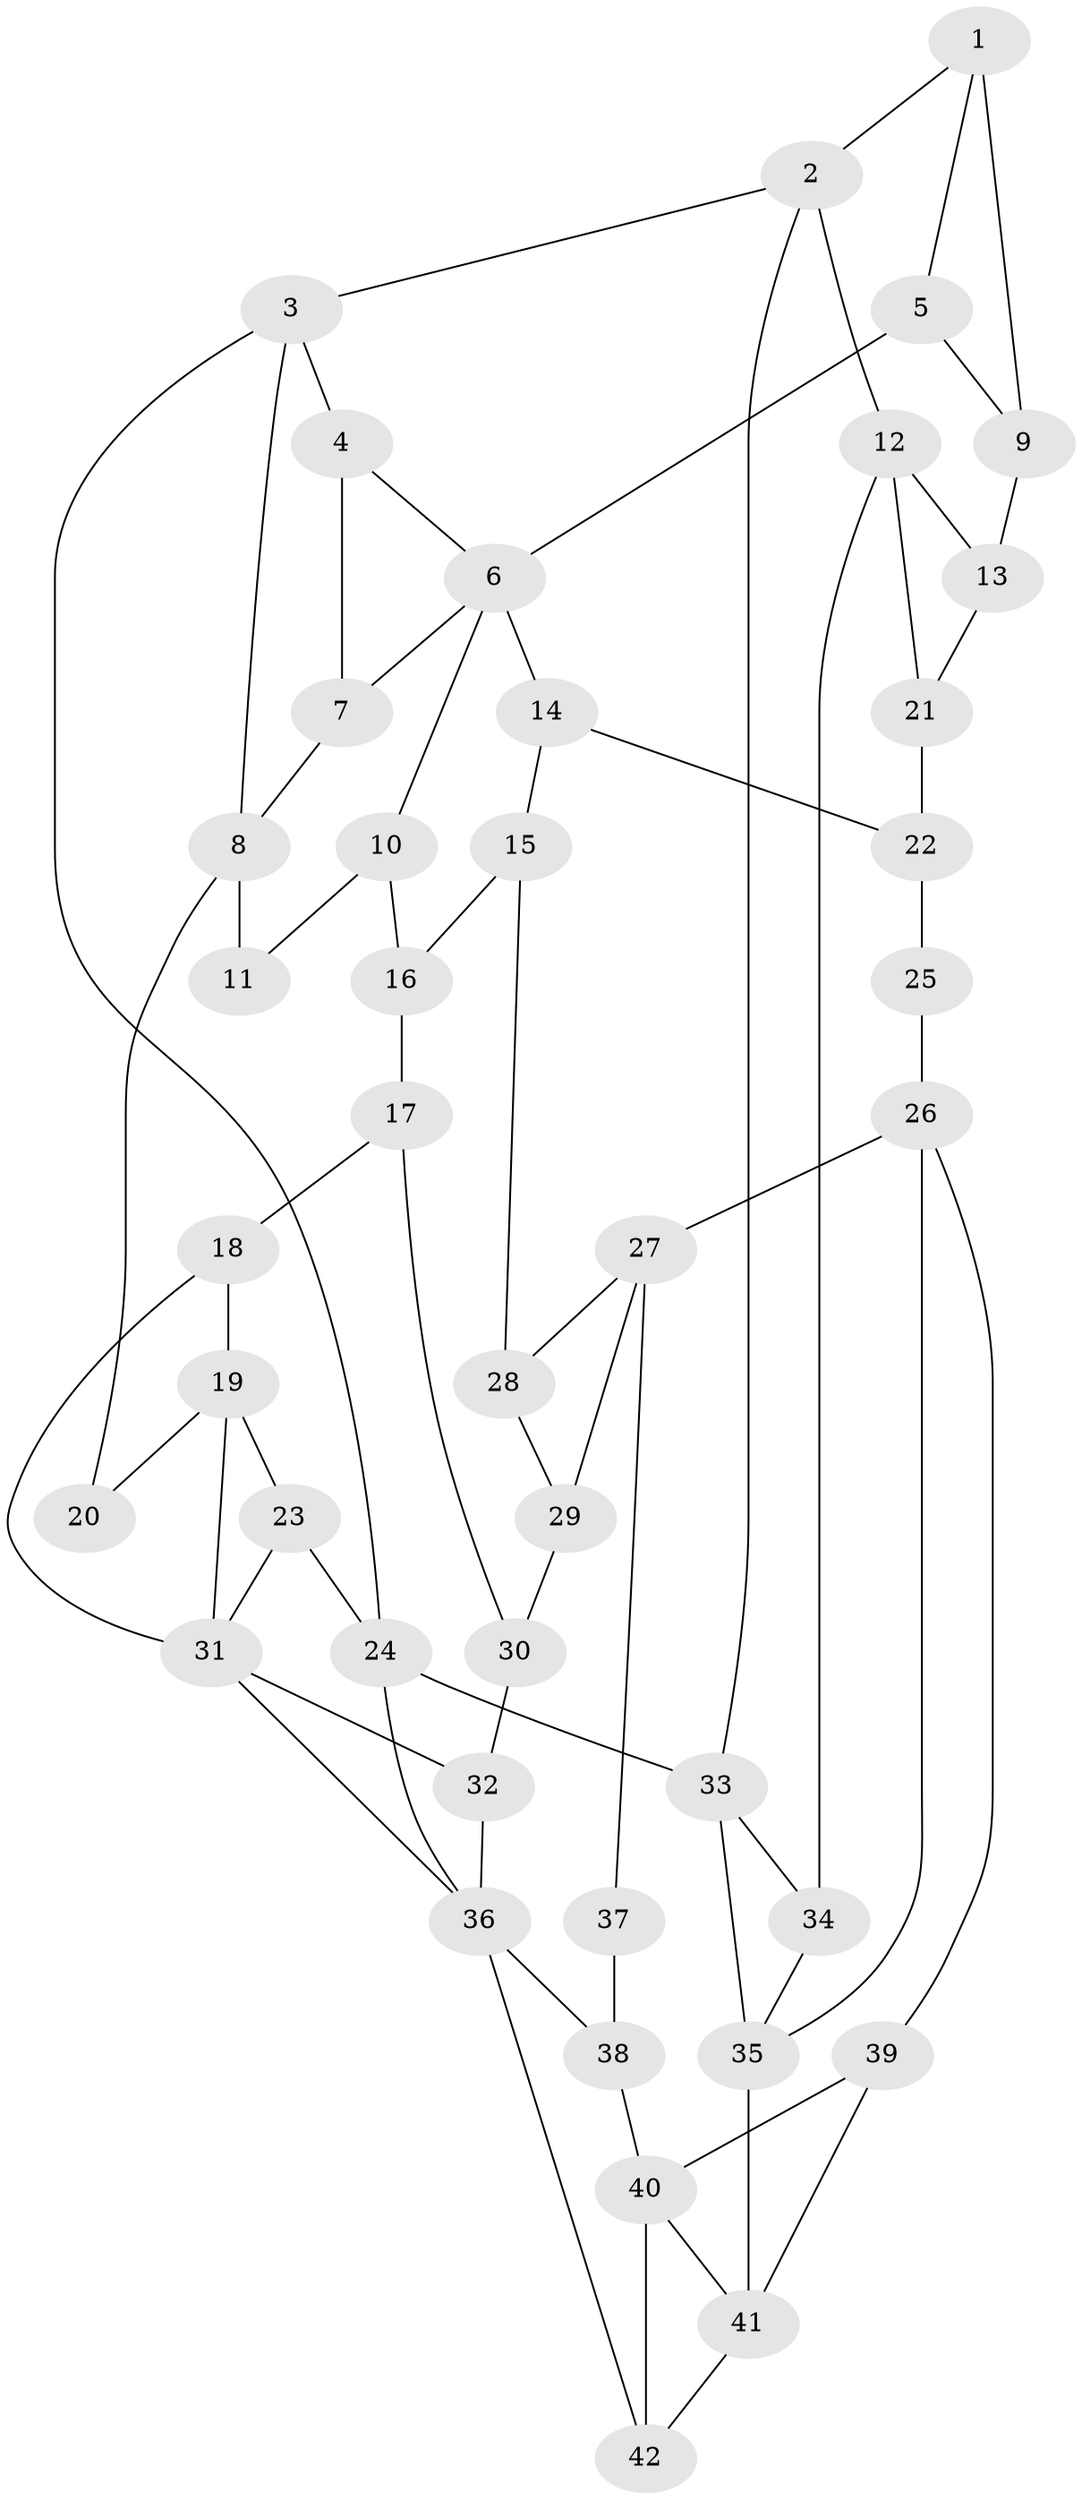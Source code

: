 // original degree distribution, {3: 0.023809523809523808, 4: 0.23809523809523808, 6: 0.21428571428571427, 5: 0.5238095238095238}
// Generated by graph-tools (version 1.1) at 2025/54/03/04/25 22:54:15]
// undirected, 42 vertices, 70 edges
graph export_dot {
  node [color=gray90,style=filled];
  1;
  2;
  3;
  4;
  5;
  6;
  7;
  8;
  9;
  10;
  11;
  12;
  13;
  14;
  15;
  16;
  17;
  18;
  19;
  20;
  21;
  22;
  23;
  24;
  25;
  26;
  27;
  28;
  29;
  30;
  31;
  32;
  33;
  34;
  35;
  36;
  37;
  38;
  39;
  40;
  41;
  42;
  1 -- 2 [weight=1.0];
  1 -- 5 [weight=1.0];
  1 -- 9 [weight=2.0];
  2 -- 3 [weight=1.0];
  2 -- 12 [weight=1.0];
  2 -- 33 [weight=1.0];
  3 -- 4 [weight=1.0];
  3 -- 8 [weight=1.0];
  3 -- 24 [weight=1.0];
  4 -- 6 [weight=1.0];
  4 -- 7 [weight=2.0];
  5 -- 6 [weight=2.0];
  5 -- 9 [weight=1.0];
  6 -- 7 [weight=1.0];
  6 -- 10 [weight=1.0];
  6 -- 14 [weight=1.0];
  7 -- 8 [weight=1.0];
  8 -- 11 [weight=2.0];
  8 -- 20 [weight=2.0];
  9 -- 13 [weight=1.0];
  10 -- 11 [weight=1.0];
  10 -- 16 [weight=1.0];
  12 -- 13 [weight=1.0];
  12 -- 21 [weight=3.0];
  12 -- 34 [weight=1.0];
  13 -- 21 [weight=1.0];
  14 -- 15 [weight=1.0];
  14 -- 22 [weight=1.0];
  15 -- 16 [weight=1.0];
  15 -- 28 [weight=1.0];
  16 -- 17 [weight=1.0];
  17 -- 18 [weight=1.0];
  17 -- 30 [weight=1.0];
  18 -- 19 [weight=1.0];
  18 -- 31 [weight=2.0];
  19 -- 20 [weight=2.0];
  19 -- 23 [weight=1.0];
  19 -- 31 [weight=1.0];
  21 -- 22 [weight=2.0];
  22 -- 25 [weight=2.0];
  23 -- 24 [weight=1.0];
  23 -- 31 [weight=1.0];
  24 -- 33 [weight=1.0];
  24 -- 36 [weight=1.0];
  25 -- 26 [weight=2.0];
  26 -- 27 [weight=2.0];
  26 -- 35 [weight=1.0];
  26 -- 39 [weight=1.0];
  27 -- 28 [weight=1.0];
  27 -- 29 [weight=1.0];
  27 -- 37 [weight=1.0];
  28 -- 29 [weight=1.0];
  29 -- 30 [weight=1.0];
  30 -- 32 [weight=1.0];
  31 -- 32 [weight=1.0];
  31 -- 36 [weight=1.0];
  32 -- 36 [weight=1.0];
  33 -- 34 [weight=1.0];
  33 -- 35 [weight=1.0];
  34 -- 35 [weight=1.0];
  35 -- 41 [weight=2.0];
  36 -- 38 [weight=1.0];
  36 -- 42 [weight=1.0];
  37 -- 38 [weight=2.0];
  38 -- 40 [weight=2.0];
  39 -- 40 [weight=1.0];
  39 -- 41 [weight=1.0];
  40 -- 41 [weight=2.0];
  40 -- 42 [weight=1.0];
  41 -- 42 [weight=1.0];
}
